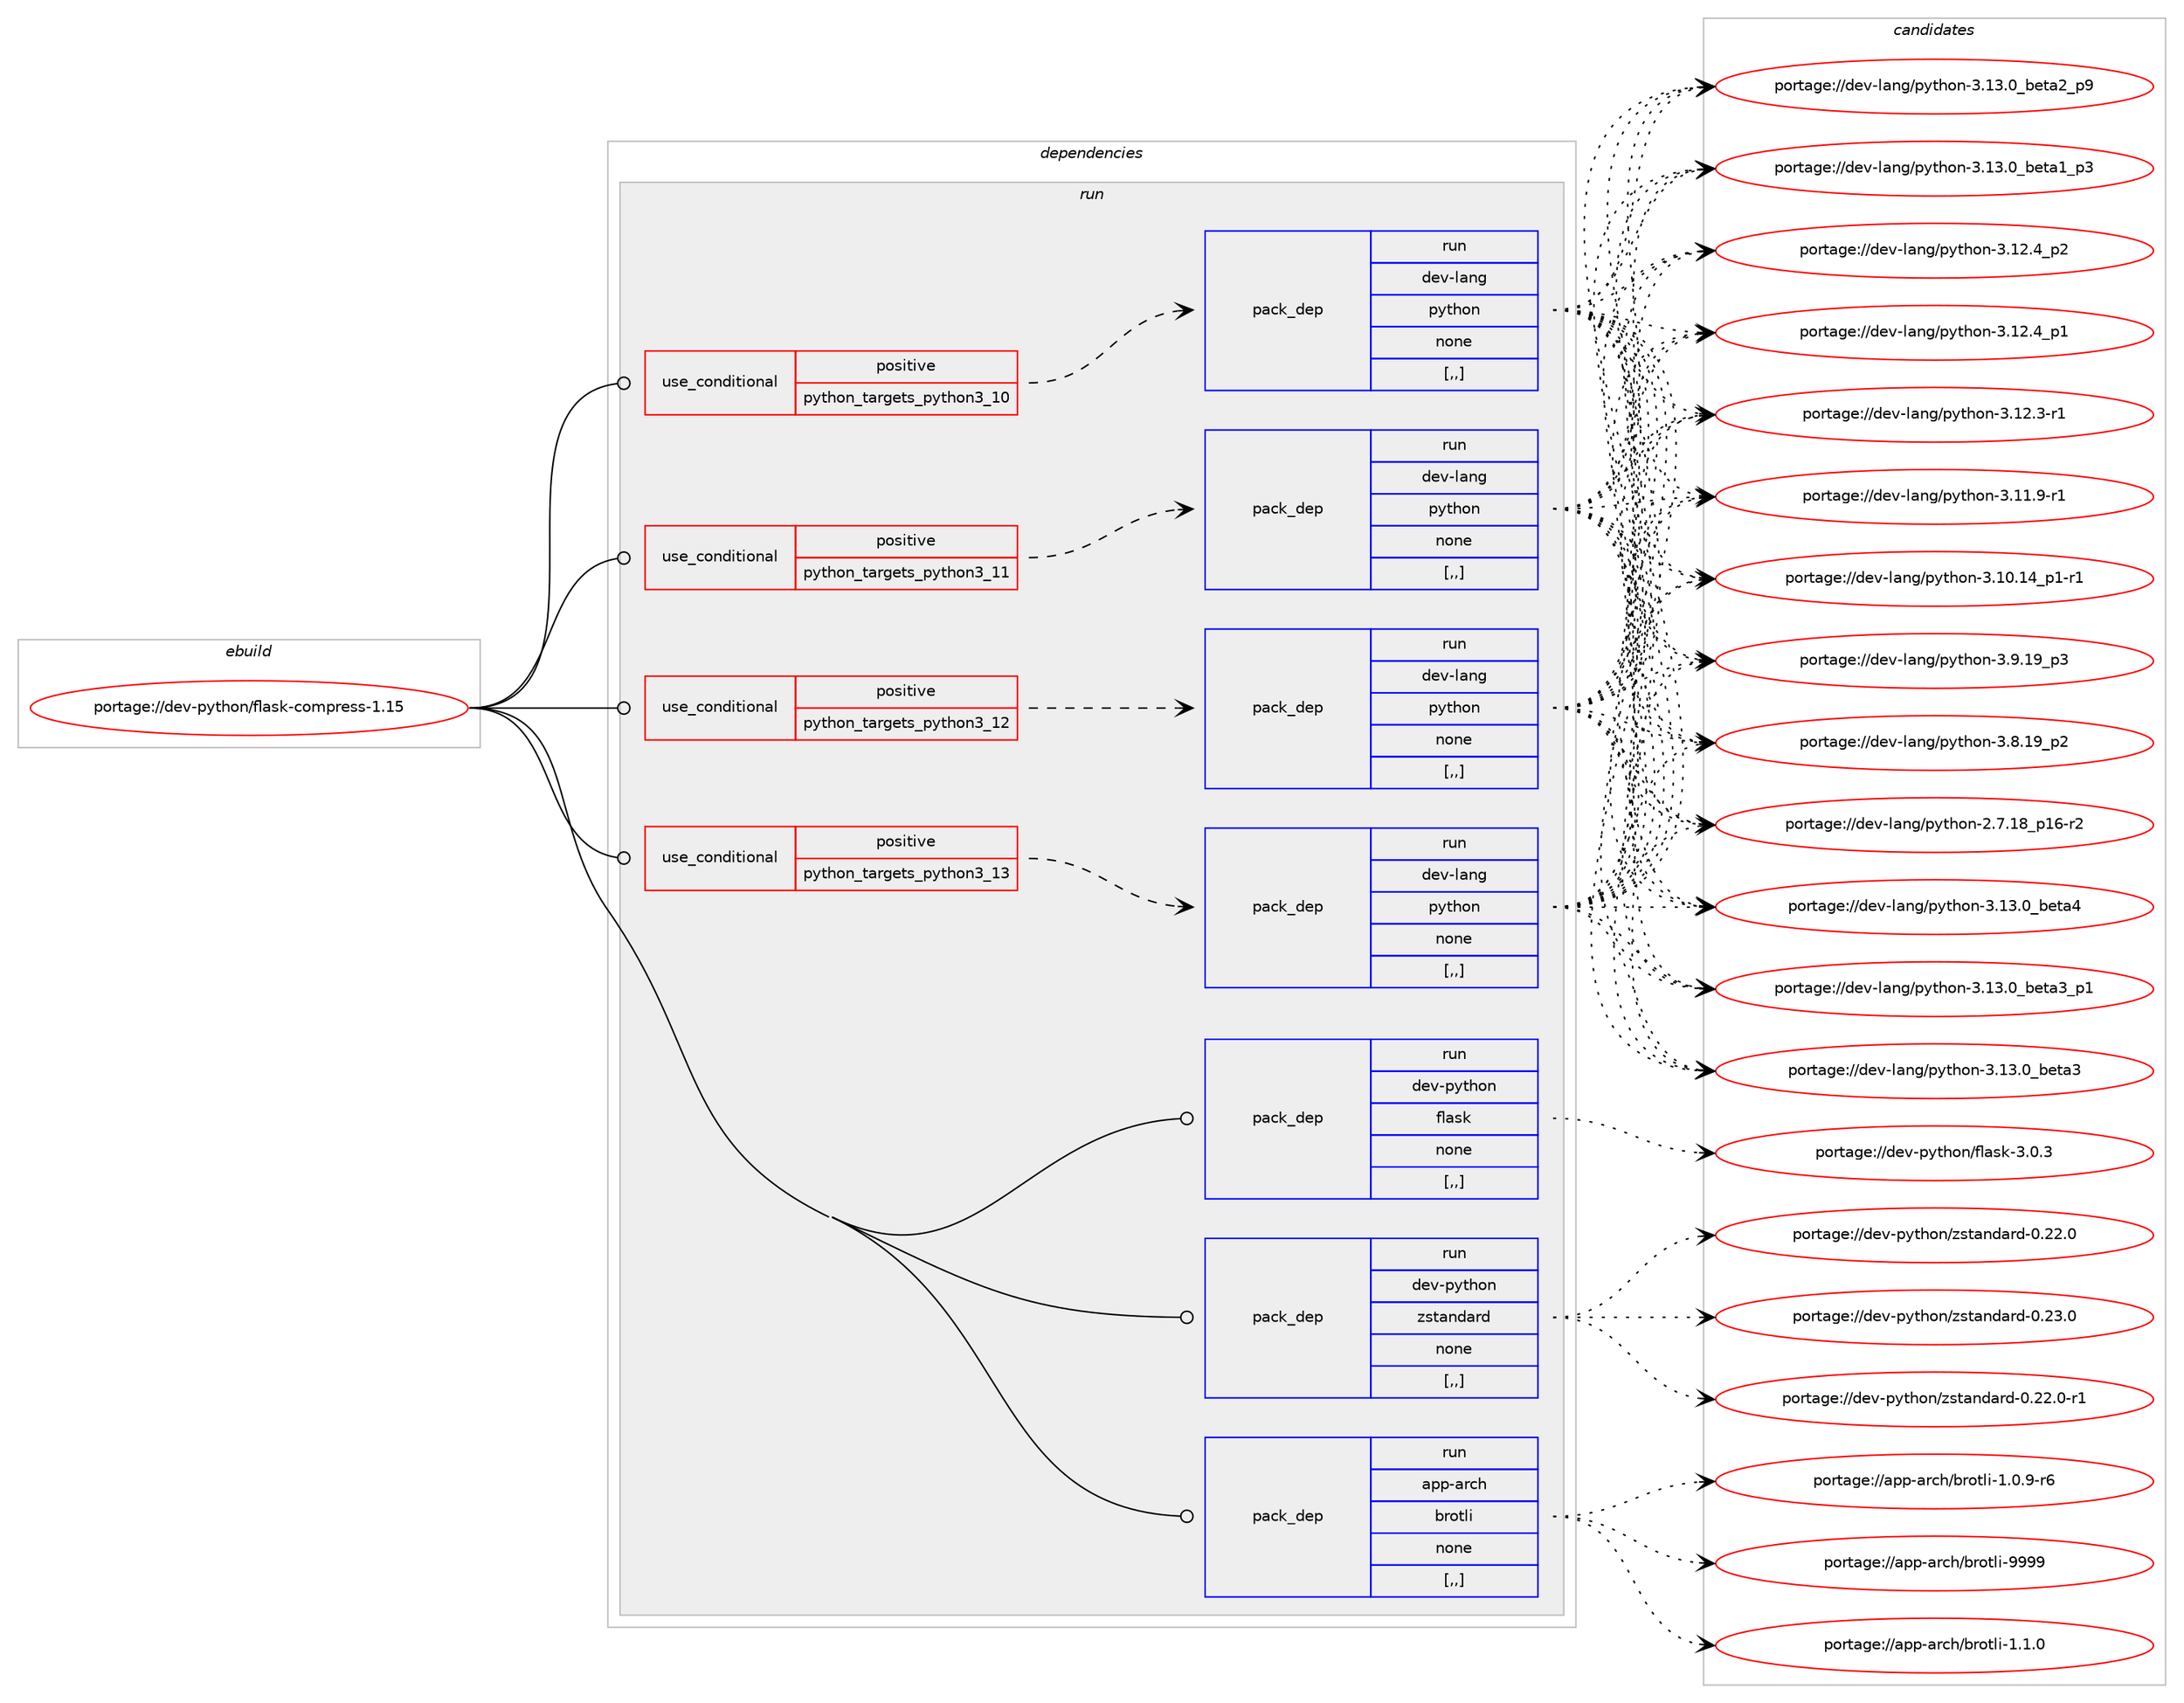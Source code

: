 digraph prolog {

# *************
# Graph options
# *************

newrank=true;
concentrate=true;
compound=true;
graph [rankdir=LR,fontname=Helvetica,fontsize=10,ranksep=1.5];#, ranksep=2.5, nodesep=0.2];
edge  [arrowhead=vee];
node  [fontname=Helvetica,fontsize=10];

# **********
# The ebuild
# **********

subgraph cluster_leftcol {
color=gray;
label=<<i>ebuild</i>>;
id [label="portage://dev-python/flask-compress-1.15", color=red, width=4, href="../dev-python/flask-compress-1.15.svg"];
}

# ****************
# The dependencies
# ****************

subgraph cluster_midcol {
color=gray;
label=<<i>dependencies</i>>;
subgraph cluster_compile {
fillcolor="#eeeeee";
style=filled;
label=<<i>compile</i>>;
}
subgraph cluster_compileandrun {
fillcolor="#eeeeee";
style=filled;
label=<<i>compile and run</i>>;
}
subgraph cluster_run {
fillcolor="#eeeeee";
style=filled;
label=<<i>run</i>>;
subgraph cond32883 {
dependency146644 [label=<<TABLE BORDER="0" CELLBORDER="1" CELLSPACING="0" CELLPADDING="4"><TR><TD ROWSPAN="3" CELLPADDING="10">use_conditional</TD></TR><TR><TD>positive</TD></TR><TR><TD>python_targets_python3_10</TD></TR></TABLE>>, shape=none, color=red];
subgraph pack112512 {
dependency146645 [label=<<TABLE BORDER="0" CELLBORDER="1" CELLSPACING="0" CELLPADDING="4" WIDTH="220"><TR><TD ROWSPAN="6" CELLPADDING="30">pack_dep</TD></TR><TR><TD WIDTH="110">run</TD></TR><TR><TD>dev-lang</TD></TR><TR><TD>python</TD></TR><TR><TD>none</TD></TR><TR><TD>[,,]</TD></TR></TABLE>>, shape=none, color=blue];
}
dependency146644:e -> dependency146645:w [weight=20,style="dashed",arrowhead="vee"];
}
id:e -> dependency146644:w [weight=20,style="solid",arrowhead="odot"];
subgraph cond32884 {
dependency146646 [label=<<TABLE BORDER="0" CELLBORDER="1" CELLSPACING="0" CELLPADDING="4"><TR><TD ROWSPAN="3" CELLPADDING="10">use_conditional</TD></TR><TR><TD>positive</TD></TR><TR><TD>python_targets_python3_11</TD></TR></TABLE>>, shape=none, color=red];
subgraph pack112513 {
dependency146647 [label=<<TABLE BORDER="0" CELLBORDER="1" CELLSPACING="0" CELLPADDING="4" WIDTH="220"><TR><TD ROWSPAN="6" CELLPADDING="30">pack_dep</TD></TR><TR><TD WIDTH="110">run</TD></TR><TR><TD>dev-lang</TD></TR><TR><TD>python</TD></TR><TR><TD>none</TD></TR><TR><TD>[,,]</TD></TR></TABLE>>, shape=none, color=blue];
}
dependency146646:e -> dependency146647:w [weight=20,style="dashed",arrowhead="vee"];
}
id:e -> dependency146646:w [weight=20,style="solid",arrowhead="odot"];
subgraph cond32885 {
dependency146648 [label=<<TABLE BORDER="0" CELLBORDER="1" CELLSPACING="0" CELLPADDING="4"><TR><TD ROWSPAN="3" CELLPADDING="10">use_conditional</TD></TR><TR><TD>positive</TD></TR><TR><TD>python_targets_python3_12</TD></TR></TABLE>>, shape=none, color=red];
subgraph pack112514 {
dependency146649 [label=<<TABLE BORDER="0" CELLBORDER="1" CELLSPACING="0" CELLPADDING="4" WIDTH="220"><TR><TD ROWSPAN="6" CELLPADDING="30">pack_dep</TD></TR><TR><TD WIDTH="110">run</TD></TR><TR><TD>dev-lang</TD></TR><TR><TD>python</TD></TR><TR><TD>none</TD></TR><TR><TD>[,,]</TD></TR></TABLE>>, shape=none, color=blue];
}
dependency146648:e -> dependency146649:w [weight=20,style="dashed",arrowhead="vee"];
}
id:e -> dependency146648:w [weight=20,style="solid",arrowhead="odot"];
subgraph cond32886 {
dependency146650 [label=<<TABLE BORDER="0" CELLBORDER="1" CELLSPACING="0" CELLPADDING="4"><TR><TD ROWSPAN="3" CELLPADDING="10">use_conditional</TD></TR><TR><TD>positive</TD></TR><TR><TD>python_targets_python3_13</TD></TR></TABLE>>, shape=none, color=red];
subgraph pack112515 {
dependency146651 [label=<<TABLE BORDER="0" CELLBORDER="1" CELLSPACING="0" CELLPADDING="4" WIDTH="220"><TR><TD ROWSPAN="6" CELLPADDING="30">pack_dep</TD></TR><TR><TD WIDTH="110">run</TD></TR><TR><TD>dev-lang</TD></TR><TR><TD>python</TD></TR><TR><TD>none</TD></TR><TR><TD>[,,]</TD></TR></TABLE>>, shape=none, color=blue];
}
dependency146650:e -> dependency146651:w [weight=20,style="dashed",arrowhead="vee"];
}
id:e -> dependency146650:w [weight=20,style="solid",arrowhead="odot"];
subgraph pack112516 {
dependency146652 [label=<<TABLE BORDER="0" CELLBORDER="1" CELLSPACING="0" CELLPADDING="4" WIDTH="220"><TR><TD ROWSPAN="6" CELLPADDING="30">pack_dep</TD></TR><TR><TD WIDTH="110">run</TD></TR><TR><TD>app-arch</TD></TR><TR><TD>brotli</TD></TR><TR><TD>none</TD></TR><TR><TD>[,,]</TD></TR></TABLE>>, shape=none, color=blue];
}
id:e -> dependency146652:w [weight=20,style="solid",arrowhead="odot"];
subgraph pack112517 {
dependency146653 [label=<<TABLE BORDER="0" CELLBORDER="1" CELLSPACING="0" CELLPADDING="4" WIDTH="220"><TR><TD ROWSPAN="6" CELLPADDING="30">pack_dep</TD></TR><TR><TD WIDTH="110">run</TD></TR><TR><TD>dev-python</TD></TR><TR><TD>flask</TD></TR><TR><TD>none</TD></TR><TR><TD>[,,]</TD></TR></TABLE>>, shape=none, color=blue];
}
id:e -> dependency146653:w [weight=20,style="solid",arrowhead="odot"];
subgraph pack112518 {
dependency146654 [label=<<TABLE BORDER="0" CELLBORDER="1" CELLSPACING="0" CELLPADDING="4" WIDTH="220"><TR><TD ROWSPAN="6" CELLPADDING="30">pack_dep</TD></TR><TR><TD WIDTH="110">run</TD></TR><TR><TD>dev-python</TD></TR><TR><TD>zstandard</TD></TR><TR><TD>none</TD></TR><TR><TD>[,,]</TD></TR></TABLE>>, shape=none, color=blue];
}
id:e -> dependency146654:w [weight=20,style="solid",arrowhead="odot"];
}
}

# **************
# The candidates
# **************

subgraph cluster_choices {
rank=same;
color=gray;
label=<<i>candidates</i>>;

subgraph choice112512 {
color=black;
nodesep=1;
choice1001011184510897110103471121211161041111104551464951464895981011169752 [label="portage://dev-lang/python-3.13.0_beta4", color=red, width=4,href="../dev-lang/python-3.13.0_beta4.svg"];
choice10010111845108971101034711212111610411111045514649514648959810111697519511249 [label="portage://dev-lang/python-3.13.0_beta3_p1", color=red, width=4,href="../dev-lang/python-3.13.0_beta3_p1.svg"];
choice1001011184510897110103471121211161041111104551464951464895981011169751 [label="portage://dev-lang/python-3.13.0_beta3", color=red, width=4,href="../dev-lang/python-3.13.0_beta3.svg"];
choice10010111845108971101034711212111610411111045514649514648959810111697509511257 [label="portage://dev-lang/python-3.13.0_beta2_p9", color=red, width=4,href="../dev-lang/python-3.13.0_beta2_p9.svg"];
choice10010111845108971101034711212111610411111045514649514648959810111697499511251 [label="portage://dev-lang/python-3.13.0_beta1_p3", color=red, width=4,href="../dev-lang/python-3.13.0_beta1_p3.svg"];
choice100101118451089711010347112121116104111110455146495046529511250 [label="portage://dev-lang/python-3.12.4_p2", color=red, width=4,href="../dev-lang/python-3.12.4_p2.svg"];
choice100101118451089711010347112121116104111110455146495046529511249 [label="portage://dev-lang/python-3.12.4_p1", color=red, width=4,href="../dev-lang/python-3.12.4_p1.svg"];
choice100101118451089711010347112121116104111110455146495046514511449 [label="portage://dev-lang/python-3.12.3-r1", color=red, width=4,href="../dev-lang/python-3.12.3-r1.svg"];
choice100101118451089711010347112121116104111110455146494946574511449 [label="portage://dev-lang/python-3.11.9-r1", color=red, width=4,href="../dev-lang/python-3.11.9-r1.svg"];
choice100101118451089711010347112121116104111110455146494846495295112494511449 [label="portage://dev-lang/python-3.10.14_p1-r1", color=red, width=4,href="../dev-lang/python-3.10.14_p1-r1.svg"];
choice100101118451089711010347112121116104111110455146574649579511251 [label="portage://dev-lang/python-3.9.19_p3", color=red, width=4,href="../dev-lang/python-3.9.19_p3.svg"];
choice100101118451089711010347112121116104111110455146564649579511250 [label="portage://dev-lang/python-3.8.19_p2", color=red, width=4,href="../dev-lang/python-3.8.19_p2.svg"];
choice100101118451089711010347112121116104111110455046554649569511249544511450 [label="portage://dev-lang/python-2.7.18_p16-r2", color=red, width=4,href="../dev-lang/python-2.7.18_p16-r2.svg"];
dependency146645:e -> choice1001011184510897110103471121211161041111104551464951464895981011169752:w [style=dotted,weight="100"];
dependency146645:e -> choice10010111845108971101034711212111610411111045514649514648959810111697519511249:w [style=dotted,weight="100"];
dependency146645:e -> choice1001011184510897110103471121211161041111104551464951464895981011169751:w [style=dotted,weight="100"];
dependency146645:e -> choice10010111845108971101034711212111610411111045514649514648959810111697509511257:w [style=dotted,weight="100"];
dependency146645:e -> choice10010111845108971101034711212111610411111045514649514648959810111697499511251:w [style=dotted,weight="100"];
dependency146645:e -> choice100101118451089711010347112121116104111110455146495046529511250:w [style=dotted,weight="100"];
dependency146645:e -> choice100101118451089711010347112121116104111110455146495046529511249:w [style=dotted,weight="100"];
dependency146645:e -> choice100101118451089711010347112121116104111110455146495046514511449:w [style=dotted,weight="100"];
dependency146645:e -> choice100101118451089711010347112121116104111110455146494946574511449:w [style=dotted,weight="100"];
dependency146645:e -> choice100101118451089711010347112121116104111110455146494846495295112494511449:w [style=dotted,weight="100"];
dependency146645:e -> choice100101118451089711010347112121116104111110455146574649579511251:w [style=dotted,weight="100"];
dependency146645:e -> choice100101118451089711010347112121116104111110455146564649579511250:w [style=dotted,weight="100"];
dependency146645:e -> choice100101118451089711010347112121116104111110455046554649569511249544511450:w [style=dotted,weight="100"];
}
subgraph choice112513 {
color=black;
nodesep=1;
choice1001011184510897110103471121211161041111104551464951464895981011169752 [label="portage://dev-lang/python-3.13.0_beta4", color=red, width=4,href="../dev-lang/python-3.13.0_beta4.svg"];
choice10010111845108971101034711212111610411111045514649514648959810111697519511249 [label="portage://dev-lang/python-3.13.0_beta3_p1", color=red, width=4,href="../dev-lang/python-3.13.0_beta3_p1.svg"];
choice1001011184510897110103471121211161041111104551464951464895981011169751 [label="portage://dev-lang/python-3.13.0_beta3", color=red, width=4,href="../dev-lang/python-3.13.0_beta3.svg"];
choice10010111845108971101034711212111610411111045514649514648959810111697509511257 [label="portage://dev-lang/python-3.13.0_beta2_p9", color=red, width=4,href="../dev-lang/python-3.13.0_beta2_p9.svg"];
choice10010111845108971101034711212111610411111045514649514648959810111697499511251 [label="portage://dev-lang/python-3.13.0_beta1_p3", color=red, width=4,href="../dev-lang/python-3.13.0_beta1_p3.svg"];
choice100101118451089711010347112121116104111110455146495046529511250 [label="portage://dev-lang/python-3.12.4_p2", color=red, width=4,href="../dev-lang/python-3.12.4_p2.svg"];
choice100101118451089711010347112121116104111110455146495046529511249 [label="portage://dev-lang/python-3.12.4_p1", color=red, width=4,href="../dev-lang/python-3.12.4_p1.svg"];
choice100101118451089711010347112121116104111110455146495046514511449 [label="portage://dev-lang/python-3.12.3-r1", color=red, width=4,href="../dev-lang/python-3.12.3-r1.svg"];
choice100101118451089711010347112121116104111110455146494946574511449 [label="portage://dev-lang/python-3.11.9-r1", color=red, width=4,href="../dev-lang/python-3.11.9-r1.svg"];
choice100101118451089711010347112121116104111110455146494846495295112494511449 [label="portage://dev-lang/python-3.10.14_p1-r1", color=red, width=4,href="../dev-lang/python-3.10.14_p1-r1.svg"];
choice100101118451089711010347112121116104111110455146574649579511251 [label="portage://dev-lang/python-3.9.19_p3", color=red, width=4,href="../dev-lang/python-3.9.19_p3.svg"];
choice100101118451089711010347112121116104111110455146564649579511250 [label="portage://dev-lang/python-3.8.19_p2", color=red, width=4,href="../dev-lang/python-3.8.19_p2.svg"];
choice100101118451089711010347112121116104111110455046554649569511249544511450 [label="portage://dev-lang/python-2.7.18_p16-r2", color=red, width=4,href="../dev-lang/python-2.7.18_p16-r2.svg"];
dependency146647:e -> choice1001011184510897110103471121211161041111104551464951464895981011169752:w [style=dotted,weight="100"];
dependency146647:e -> choice10010111845108971101034711212111610411111045514649514648959810111697519511249:w [style=dotted,weight="100"];
dependency146647:e -> choice1001011184510897110103471121211161041111104551464951464895981011169751:w [style=dotted,weight="100"];
dependency146647:e -> choice10010111845108971101034711212111610411111045514649514648959810111697509511257:w [style=dotted,weight="100"];
dependency146647:e -> choice10010111845108971101034711212111610411111045514649514648959810111697499511251:w [style=dotted,weight="100"];
dependency146647:e -> choice100101118451089711010347112121116104111110455146495046529511250:w [style=dotted,weight="100"];
dependency146647:e -> choice100101118451089711010347112121116104111110455146495046529511249:w [style=dotted,weight="100"];
dependency146647:e -> choice100101118451089711010347112121116104111110455146495046514511449:w [style=dotted,weight="100"];
dependency146647:e -> choice100101118451089711010347112121116104111110455146494946574511449:w [style=dotted,weight="100"];
dependency146647:e -> choice100101118451089711010347112121116104111110455146494846495295112494511449:w [style=dotted,weight="100"];
dependency146647:e -> choice100101118451089711010347112121116104111110455146574649579511251:w [style=dotted,weight="100"];
dependency146647:e -> choice100101118451089711010347112121116104111110455146564649579511250:w [style=dotted,weight="100"];
dependency146647:e -> choice100101118451089711010347112121116104111110455046554649569511249544511450:w [style=dotted,weight="100"];
}
subgraph choice112514 {
color=black;
nodesep=1;
choice1001011184510897110103471121211161041111104551464951464895981011169752 [label="portage://dev-lang/python-3.13.0_beta4", color=red, width=4,href="../dev-lang/python-3.13.0_beta4.svg"];
choice10010111845108971101034711212111610411111045514649514648959810111697519511249 [label="portage://dev-lang/python-3.13.0_beta3_p1", color=red, width=4,href="../dev-lang/python-3.13.0_beta3_p1.svg"];
choice1001011184510897110103471121211161041111104551464951464895981011169751 [label="portage://dev-lang/python-3.13.0_beta3", color=red, width=4,href="../dev-lang/python-3.13.0_beta3.svg"];
choice10010111845108971101034711212111610411111045514649514648959810111697509511257 [label="portage://dev-lang/python-3.13.0_beta2_p9", color=red, width=4,href="../dev-lang/python-3.13.0_beta2_p9.svg"];
choice10010111845108971101034711212111610411111045514649514648959810111697499511251 [label="portage://dev-lang/python-3.13.0_beta1_p3", color=red, width=4,href="../dev-lang/python-3.13.0_beta1_p3.svg"];
choice100101118451089711010347112121116104111110455146495046529511250 [label="portage://dev-lang/python-3.12.4_p2", color=red, width=4,href="../dev-lang/python-3.12.4_p2.svg"];
choice100101118451089711010347112121116104111110455146495046529511249 [label="portage://dev-lang/python-3.12.4_p1", color=red, width=4,href="../dev-lang/python-3.12.4_p1.svg"];
choice100101118451089711010347112121116104111110455146495046514511449 [label="portage://dev-lang/python-3.12.3-r1", color=red, width=4,href="../dev-lang/python-3.12.3-r1.svg"];
choice100101118451089711010347112121116104111110455146494946574511449 [label="portage://dev-lang/python-3.11.9-r1", color=red, width=4,href="../dev-lang/python-3.11.9-r1.svg"];
choice100101118451089711010347112121116104111110455146494846495295112494511449 [label="portage://dev-lang/python-3.10.14_p1-r1", color=red, width=4,href="../dev-lang/python-3.10.14_p1-r1.svg"];
choice100101118451089711010347112121116104111110455146574649579511251 [label="portage://dev-lang/python-3.9.19_p3", color=red, width=4,href="../dev-lang/python-3.9.19_p3.svg"];
choice100101118451089711010347112121116104111110455146564649579511250 [label="portage://dev-lang/python-3.8.19_p2", color=red, width=4,href="../dev-lang/python-3.8.19_p2.svg"];
choice100101118451089711010347112121116104111110455046554649569511249544511450 [label="portage://dev-lang/python-2.7.18_p16-r2", color=red, width=4,href="../dev-lang/python-2.7.18_p16-r2.svg"];
dependency146649:e -> choice1001011184510897110103471121211161041111104551464951464895981011169752:w [style=dotted,weight="100"];
dependency146649:e -> choice10010111845108971101034711212111610411111045514649514648959810111697519511249:w [style=dotted,weight="100"];
dependency146649:e -> choice1001011184510897110103471121211161041111104551464951464895981011169751:w [style=dotted,weight="100"];
dependency146649:e -> choice10010111845108971101034711212111610411111045514649514648959810111697509511257:w [style=dotted,weight="100"];
dependency146649:e -> choice10010111845108971101034711212111610411111045514649514648959810111697499511251:w [style=dotted,weight="100"];
dependency146649:e -> choice100101118451089711010347112121116104111110455146495046529511250:w [style=dotted,weight="100"];
dependency146649:e -> choice100101118451089711010347112121116104111110455146495046529511249:w [style=dotted,weight="100"];
dependency146649:e -> choice100101118451089711010347112121116104111110455146495046514511449:w [style=dotted,weight="100"];
dependency146649:e -> choice100101118451089711010347112121116104111110455146494946574511449:w [style=dotted,weight="100"];
dependency146649:e -> choice100101118451089711010347112121116104111110455146494846495295112494511449:w [style=dotted,weight="100"];
dependency146649:e -> choice100101118451089711010347112121116104111110455146574649579511251:w [style=dotted,weight="100"];
dependency146649:e -> choice100101118451089711010347112121116104111110455146564649579511250:w [style=dotted,weight="100"];
dependency146649:e -> choice100101118451089711010347112121116104111110455046554649569511249544511450:w [style=dotted,weight="100"];
}
subgraph choice112515 {
color=black;
nodesep=1;
choice1001011184510897110103471121211161041111104551464951464895981011169752 [label="portage://dev-lang/python-3.13.0_beta4", color=red, width=4,href="../dev-lang/python-3.13.0_beta4.svg"];
choice10010111845108971101034711212111610411111045514649514648959810111697519511249 [label="portage://dev-lang/python-3.13.0_beta3_p1", color=red, width=4,href="../dev-lang/python-3.13.0_beta3_p1.svg"];
choice1001011184510897110103471121211161041111104551464951464895981011169751 [label="portage://dev-lang/python-3.13.0_beta3", color=red, width=4,href="../dev-lang/python-3.13.0_beta3.svg"];
choice10010111845108971101034711212111610411111045514649514648959810111697509511257 [label="portage://dev-lang/python-3.13.0_beta2_p9", color=red, width=4,href="../dev-lang/python-3.13.0_beta2_p9.svg"];
choice10010111845108971101034711212111610411111045514649514648959810111697499511251 [label="portage://dev-lang/python-3.13.0_beta1_p3", color=red, width=4,href="../dev-lang/python-3.13.0_beta1_p3.svg"];
choice100101118451089711010347112121116104111110455146495046529511250 [label="portage://dev-lang/python-3.12.4_p2", color=red, width=4,href="../dev-lang/python-3.12.4_p2.svg"];
choice100101118451089711010347112121116104111110455146495046529511249 [label="portage://dev-lang/python-3.12.4_p1", color=red, width=4,href="../dev-lang/python-3.12.4_p1.svg"];
choice100101118451089711010347112121116104111110455146495046514511449 [label="portage://dev-lang/python-3.12.3-r1", color=red, width=4,href="../dev-lang/python-3.12.3-r1.svg"];
choice100101118451089711010347112121116104111110455146494946574511449 [label="portage://dev-lang/python-3.11.9-r1", color=red, width=4,href="../dev-lang/python-3.11.9-r1.svg"];
choice100101118451089711010347112121116104111110455146494846495295112494511449 [label="portage://dev-lang/python-3.10.14_p1-r1", color=red, width=4,href="../dev-lang/python-3.10.14_p1-r1.svg"];
choice100101118451089711010347112121116104111110455146574649579511251 [label="portage://dev-lang/python-3.9.19_p3", color=red, width=4,href="../dev-lang/python-3.9.19_p3.svg"];
choice100101118451089711010347112121116104111110455146564649579511250 [label="portage://dev-lang/python-3.8.19_p2", color=red, width=4,href="../dev-lang/python-3.8.19_p2.svg"];
choice100101118451089711010347112121116104111110455046554649569511249544511450 [label="portage://dev-lang/python-2.7.18_p16-r2", color=red, width=4,href="../dev-lang/python-2.7.18_p16-r2.svg"];
dependency146651:e -> choice1001011184510897110103471121211161041111104551464951464895981011169752:w [style=dotted,weight="100"];
dependency146651:e -> choice10010111845108971101034711212111610411111045514649514648959810111697519511249:w [style=dotted,weight="100"];
dependency146651:e -> choice1001011184510897110103471121211161041111104551464951464895981011169751:w [style=dotted,weight="100"];
dependency146651:e -> choice10010111845108971101034711212111610411111045514649514648959810111697509511257:w [style=dotted,weight="100"];
dependency146651:e -> choice10010111845108971101034711212111610411111045514649514648959810111697499511251:w [style=dotted,weight="100"];
dependency146651:e -> choice100101118451089711010347112121116104111110455146495046529511250:w [style=dotted,weight="100"];
dependency146651:e -> choice100101118451089711010347112121116104111110455146495046529511249:w [style=dotted,weight="100"];
dependency146651:e -> choice100101118451089711010347112121116104111110455146495046514511449:w [style=dotted,weight="100"];
dependency146651:e -> choice100101118451089711010347112121116104111110455146494946574511449:w [style=dotted,weight="100"];
dependency146651:e -> choice100101118451089711010347112121116104111110455146494846495295112494511449:w [style=dotted,weight="100"];
dependency146651:e -> choice100101118451089711010347112121116104111110455146574649579511251:w [style=dotted,weight="100"];
dependency146651:e -> choice100101118451089711010347112121116104111110455146564649579511250:w [style=dotted,weight="100"];
dependency146651:e -> choice100101118451089711010347112121116104111110455046554649569511249544511450:w [style=dotted,weight="100"];
}
subgraph choice112516 {
color=black;
nodesep=1;
choice9711211245971149910447981141111161081054557575757 [label="portage://app-arch/brotli-9999", color=red, width=4,href="../app-arch/brotli-9999.svg"];
choice971121124597114991044798114111116108105454946494648 [label="portage://app-arch/brotli-1.1.0", color=red, width=4,href="../app-arch/brotli-1.1.0.svg"];
choice9711211245971149910447981141111161081054549464846574511454 [label="portage://app-arch/brotli-1.0.9-r6", color=red, width=4,href="../app-arch/brotli-1.0.9-r6.svg"];
dependency146652:e -> choice9711211245971149910447981141111161081054557575757:w [style=dotted,weight="100"];
dependency146652:e -> choice971121124597114991044798114111116108105454946494648:w [style=dotted,weight="100"];
dependency146652:e -> choice9711211245971149910447981141111161081054549464846574511454:w [style=dotted,weight="100"];
}
subgraph choice112517 {
color=black;
nodesep=1;
choice100101118451121211161041111104710210897115107455146484651 [label="portage://dev-python/flask-3.0.3", color=red, width=4,href="../dev-python/flask-3.0.3.svg"];
dependency146653:e -> choice100101118451121211161041111104710210897115107455146484651:w [style=dotted,weight="100"];
}
subgraph choice112518 {
color=black;
nodesep=1;
choice1001011184511212111610411111047122115116971101009711410045484650514648 [label="portage://dev-python/zstandard-0.23.0", color=red, width=4,href="../dev-python/zstandard-0.23.0.svg"];
choice10010111845112121116104111110471221151169711010097114100454846505046484511449 [label="portage://dev-python/zstandard-0.22.0-r1", color=red, width=4,href="../dev-python/zstandard-0.22.0-r1.svg"];
choice1001011184511212111610411111047122115116971101009711410045484650504648 [label="portage://dev-python/zstandard-0.22.0", color=red, width=4,href="../dev-python/zstandard-0.22.0.svg"];
dependency146654:e -> choice1001011184511212111610411111047122115116971101009711410045484650514648:w [style=dotted,weight="100"];
dependency146654:e -> choice10010111845112121116104111110471221151169711010097114100454846505046484511449:w [style=dotted,weight="100"];
dependency146654:e -> choice1001011184511212111610411111047122115116971101009711410045484650504648:w [style=dotted,weight="100"];
}
}

}
